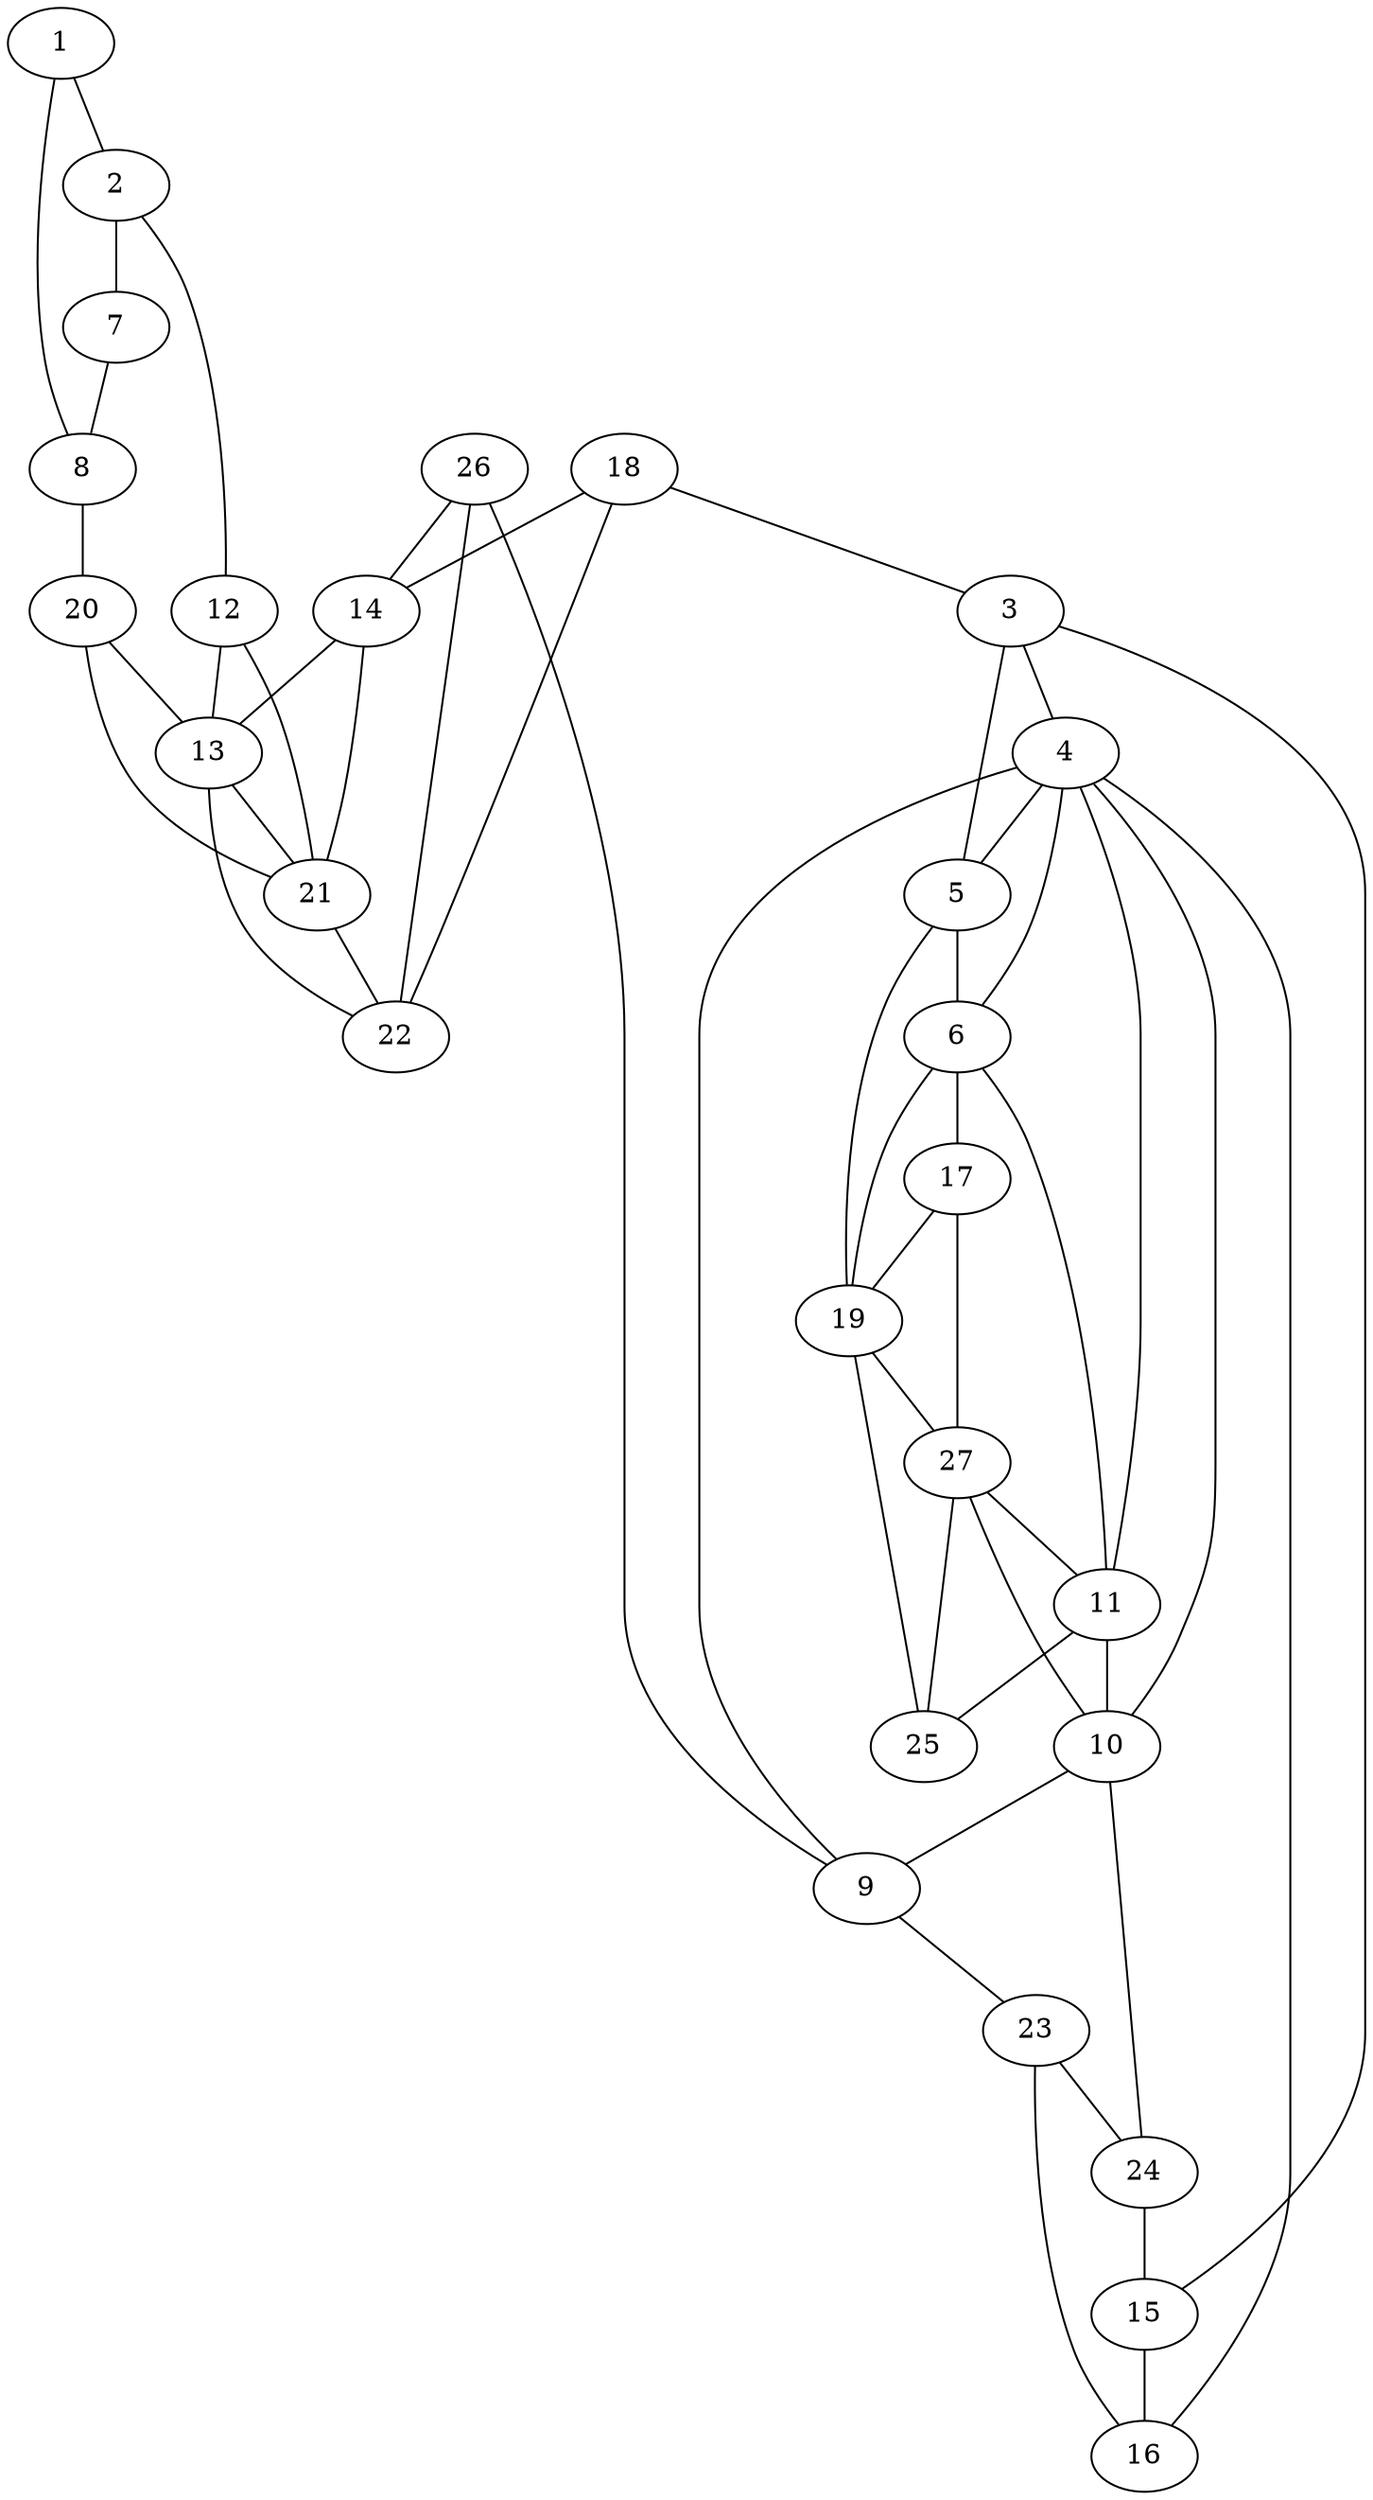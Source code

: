 graph pdb1h56 {
	1	 [aaLength=24,
		sequence=PDLNKLLELWPHIQEYQDLALKHG,
		type=0];
	2	 [aaLength=13,
		sequence=GGKLLQVLLITGL,
		type=0];
	1 -- 2	 [distance0="35.71141",
		frequency=1,
		type0=3];
	8	 [aaLength=13,
		sequence=GGKLLQVLLITGL,
		type=0];
	1 -- 8	 [distance0="33.43382",
		frequency=1,
		type0=2];
	7	 [aaLength=24,
		sequence=PDLNKLLELWPHIQEYQDLALKHG,
		type=0];
	2 -- 7	 [distance0="33.31547",
		frequency=1,
		type0=2];
	12	 [aaLength=2,
		sequence=VL,
		type=1];
	2 -- 12	 [distance0="1.0",
		frequency=1,
		type0=4];
	3	 [aaLength=9,
		sequence=PVIIAKYRQ,
		type=0];
	4	 [aaLength=4,
		sequence=PKDL,
		type=0];
	3 -- 4	 [distance0="30.78578",
		frequency=1,
		type0=2];
	5	 [aaLength=15,
		sequence=EFYYDKWERKWYSDG,
		type=0];
	3 -- 5	 [distance0="33.72021",
		frequency=1,
		type0=3];
	15	 [aaLength=7,
		sequence=IFAIYRG,
		type=1];
	3 -- 15	 [distance0="3.0",
		frequency=1,
		type0=4];
	4 -- 5	 [distance0="12.85483",
		distance1="0.0",
		frequency=2,
		type0=1,
		type1=5];
	6	 [aaLength=8,
		sequence=KYVMEHGT,
		type=0];
	5 -- 6	 [distance0="30.89291",
		frequency=1,
		type0=2];
	19	 [aaLength=2,
		sequence=PV,
		type=1];
	5 -- 19	 [distance0="9.0",
		frequency=1,
		type0=4];
	6 -- 4	 [distance0="30.70926",
		frequency=1,
		type0=1];
	6 -- 19	 [distance0="32.5628",
		frequency=1,
		type0=3];
	17	 [aaLength=4,
		sequence=KIY,
		type=1];
	6 -- 17	 [distance0="0.0",
		frequency=1,
		type0=5];
	7 -- 8	 [distance0="35.71696",
		distance1="8.0",
		frequency=2,
		type0=3,
		type1=4];
	20	 [aaLength=2,
		sequence=VL,
		type=1];
	8 -- 20	 [distance0="1.0",
		frequency=1,
		type0=4];
	9	 [aaLength=10,
		sequence=PVIIAKYRQV,
		type=0];
	9 -- 4	 [distance0="44.41684",
		frequency=1,
		type0=3];
	23	 [aaLength=7,
		sequence=IFAIYRG,
		type=1];
	9 -- 23	 [distance0="2.0",
		frequency=1,
		type0=4];
	10	 [aaLength=19,
		sequence=PKDLEFYYDKWERKWYSDG,
		type=0];
	10 -- 9	 [distance0="30.28554",
		frequency=1,
		type0=1];
	10 -- 4	 [distance0="42.25024",
		frequency=1,
		type0=3];
	27	 [aaLength=2,
		sequence=PV,
		type=1];
	10 -- 27	 [distance0="9.0",
		frequency=1,
		type0=4];
	11	 [aaLength=8,
		sequence=KYVMEHGT,
		type=0];
	11 -- 4	 [distance0="50.42322",
		frequency=1,
		type0=3];
	11 -- 6	 [distance0="44.87038",
		frequency=1,
		type0=2];
	11 -- 10	 [distance0="33.49224",
		frequency=1,
		type0=1];
	25	 [aaLength=4,
		sequence=KIY,
		type=1];
	11 -- 25	 [distance0="0.0",
		frequency=1,
		type0=5];
	13	 [aaLength=2,
		sequence=VD,
		type=1];
	12 -- 13	 [distance0="10.0",
		distance1="8.0",
		frequency=2,
		type0=2,
		type1=4];
	21	 [aaLength=2,
		sequence=VD,
		type=1];
	12 -- 21	 [distance0="10.0",
		frequency=1,
		type0=3];
	13 -- 21	 [distance0="0.0",
		frequency=1,
		type0=1];
	22	 [aaLength=8,
		sequence=YELKSINI,
		type=1];
	13 -- 22	 [distance0="7.0",
		frequency=1,
		type0=2];
	14	 [aaLength=6,
		sequence=LKSINI,
		type=1];
	14 -- 13	 [distance0="9.0",
		frequency=1,
		type0=2];
	14 -- 21	 [distance0="9.0",
		frequency=1,
		type0=3];
	16	 [aaLength=8,
		sequence=IEAIYRLE,
		type=1];
	15 -- 16	 [distance0="9.0",
		distance1="2.0",
		frequency=2,
		type0=2,
		type1=4];
	16 -- 4	 [distance0="0.0",
		frequency=1,
		type0=5];
	17 -- 19	 [distance0="10.0",
		frequency=1,
		type0=2];
	18	 [aaLength=2,
		sequence=FS,
		type=1];
	18 -- 3	 [distance0="6.0",
		frequency=1,
		type0=4];
	18 -- 14	 [distance0="11.0",
		frequency=1,
		type0=2];
	18 -- 22	 [distance0="13.0",
		frequency=1,
		type0=3];
	19 -- 27	 [distance0="0.0",
		frequency=1,
		type0=1];
	20 -- 13	 [distance0="10.0",
		frequency=1,
		type0=2];
	20 -- 21	 [distance0="10.0",
		distance1="8.0",
		frequency=2,
		type0=3,
		type1=4];
	21 -- 22	 [distance0="7.0",
		distance1="5.0",
		frequency=2,
		type0=2,
		type1=4];
	24	 [aaLength=8,
		sequence=IEAIYRLE,
		type=1];
	23 -- 24	 [distance0="9.0",
		distance1="2.0",
		frequency=2,
		type0=3,
		type1=4];
	23 -- 16	 [distance0="9.0",
		frequency=1,
		type0=2];
	24 -- 15	 [distance0="9.0",
		frequency=1,
		type0=2];
	24 -- 10	 [distance0="0.0",
		frequency=1,
		type0=5];
	25 -- 19	 [distance0="10.0",
		frequency=1,
		type0=2];
	25 -- 27	 [distance0="10.0",
		frequency=1,
		type0=3];
	26	 [aaLength=2,
		sequence=FS,
		type=1];
	26 -- 9	 [distance0="6.0",
		frequency=1,
		type0=4];
	26 -- 14	 [distance0="11.0",
		frequency=1,
		type0=2];
	26 -- 22	 [distance0="13.0",
		frequency=1,
		type0=3];
	27 -- 11	 [distance0="0.0",
		frequency=1,
		type0=5];
	27 -- 17	 [distance0="10.0",
		frequency=1,
		type0=2];
}
